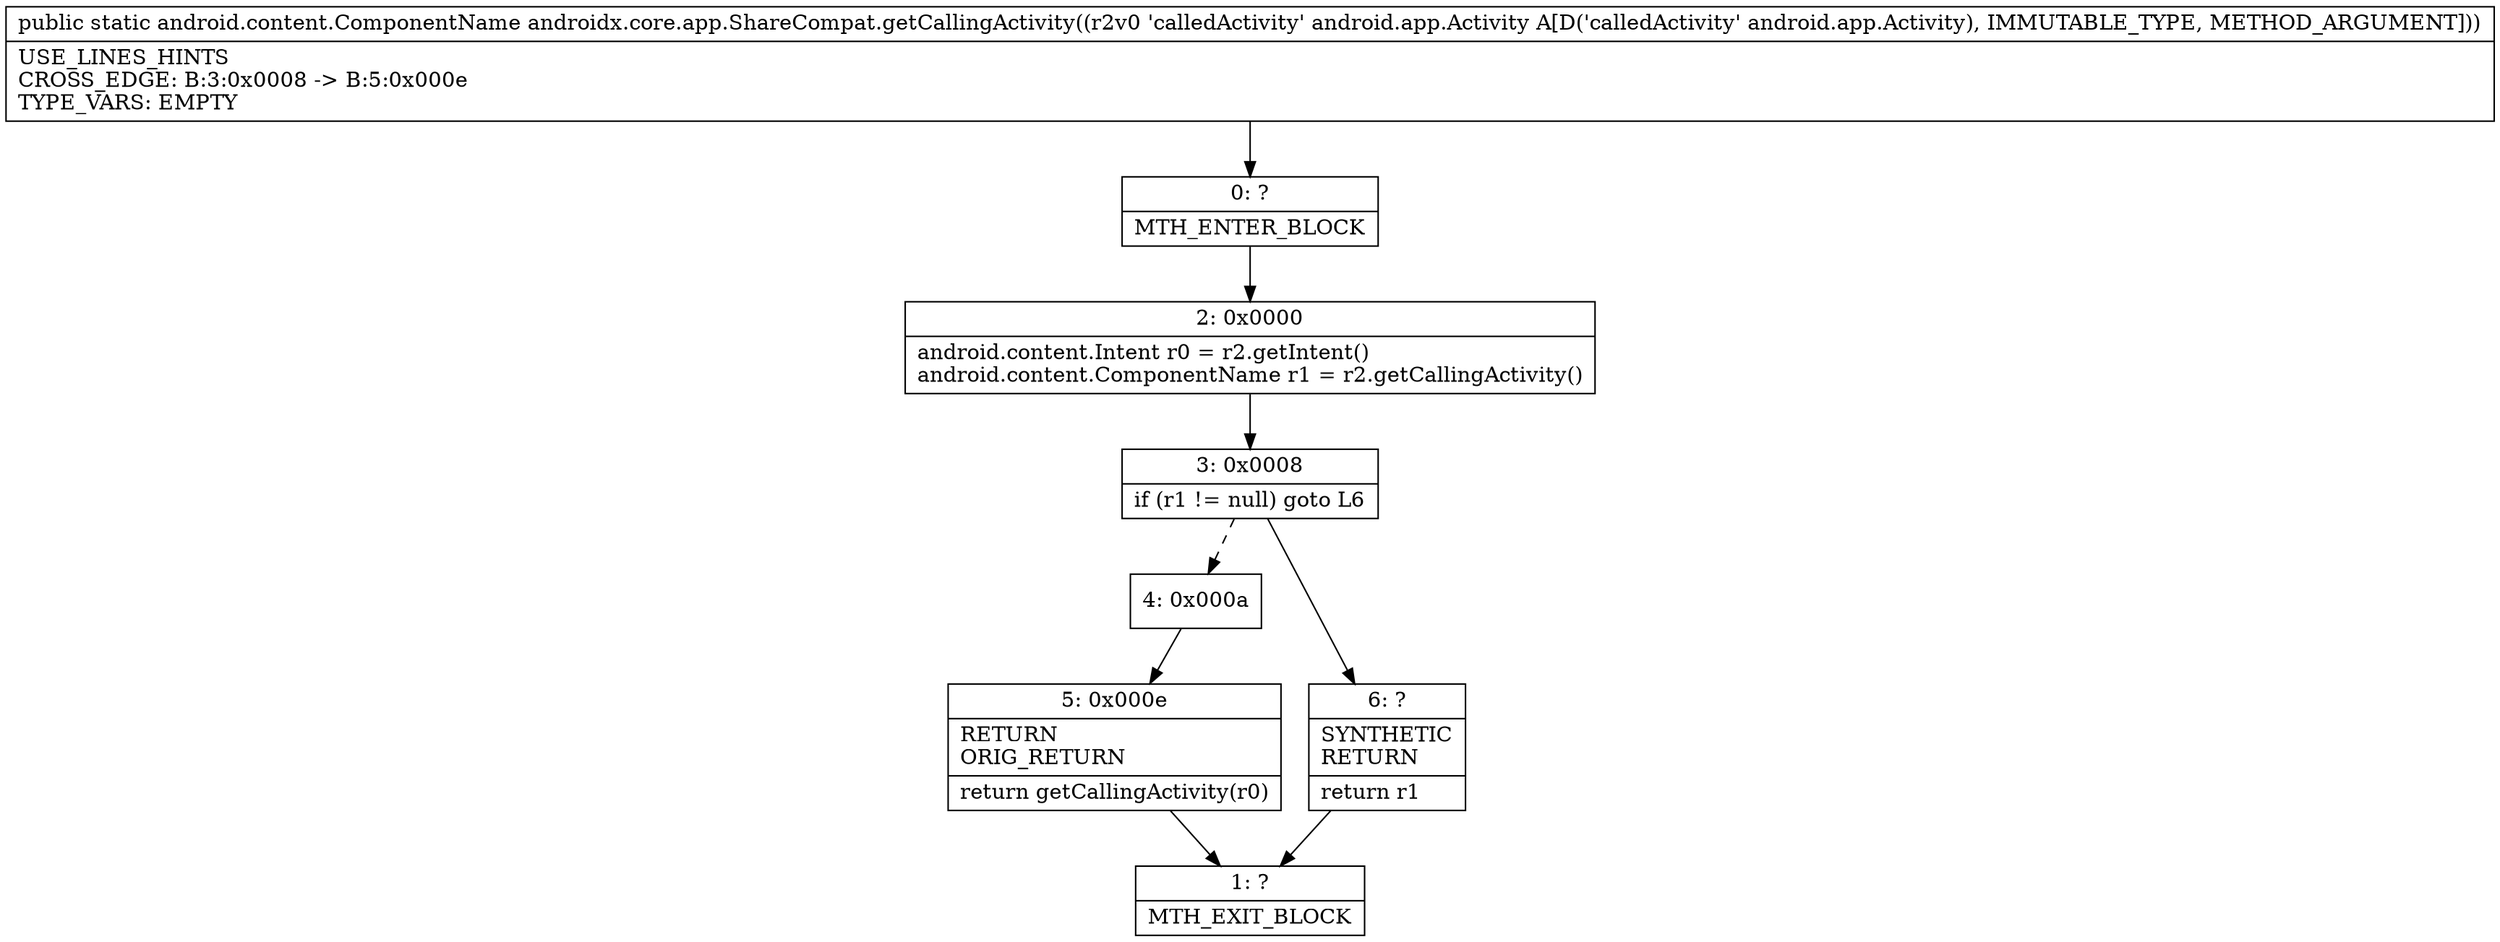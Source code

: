 digraph "CFG forandroidx.core.app.ShareCompat.getCallingActivity(Landroid\/app\/Activity;)Landroid\/content\/ComponentName;" {
Node_0 [shape=record,label="{0\:\ ?|MTH_ENTER_BLOCK\l}"];
Node_2 [shape=record,label="{2\:\ 0x0000|android.content.Intent r0 = r2.getIntent()\landroid.content.ComponentName r1 = r2.getCallingActivity()\l}"];
Node_3 [shape=record,label="{3\:\ 0x0008|if (r1 != null) goto L6\l}"];
Node_4 [shape=record,label="{4\:\ 0x000a}"];
Node_5 [shape=record,label="{5\:\ 0x000e|RETURN\lORIG_RETURN\l|return getCallingActivity(r0)\l}"];
Node_1 [shape=record,label="{1\:\ ?|MTH_EXIT_BLOCK\l}"];
Node_6 [shape=record,label="{6\:\ ?|SYNTHETIC\lRETURN\l|return r1\l}"];
MethodNode[shape=record,label="{public static android.content.ComponentName androidx.core.app.ShareCompat.getCallingActivity((r2v0 'calledActivity' android.app.Activity A[D('calledActivity' android.app.Activity), IMMUTABLE_TYPE, METHOD_ARGUMENT]))  | USE_LINES_HINTS\lCROSS_EDGE: B:3:0x0008 \-\> B:5:0x000e\lTYPE_VARS: EMPTY\l}"];
MethodNode -> Node_0;Node_0 -> Node_2;
Node_2 -> Node_3;
Node_3 -> Node_4[style=dashed];
Node_3 -> Node_6;
Node_4 -> Node_5;
Node_5 -> Node_1;
Node_6 -> Node_1;
}

